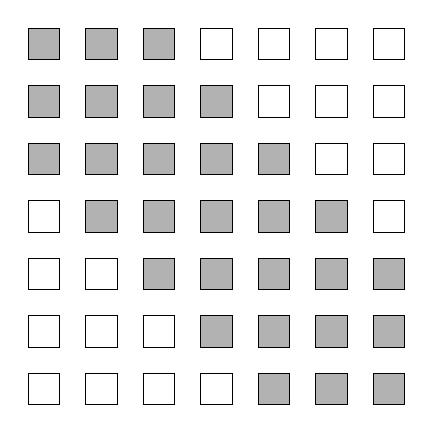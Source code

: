 [
	block/.style={align=center,draw=black,inner sep=2mm,fill=black!30!white,
	minimum width=0.7,minimum height=0.7},
	zeroblock/.style={block,fill=white},
]
\newcommand{\blkdist}{0.73}

\foreach \x in {0,1,2}
  \node[block] at ($(\blkdist*\x, -\blkdist*0)$) {};
\foreach \x in {3,4,5,6}
  \node[zeroblock] at ($(\blkdist*\x, -\blkdist*0)$) {};

\foreach \x in {0,1,2,3}
  \node[block] at ($(\blkdist*\x, -\blkdist*1)$) {};
\foreach \x in {4,5,6}
  \node[zeroblock] at ($(\blkdist*\x, -\blkdist*1)$) {};

\foreach \x in {0,1,2,3,4}
  \node[block] at ($(\blkdist*\x, -\blkdist*2)$) {};
\foreach \x in {5,6}
  \node[zeroblock] at ($(\blkdist*\x, -\blkdist*2)$) {};

\foreach \x in {1,2,3,4,5}
  \node[block] at ($(\blkdist*\x, -\blkdist*3)$) {};
\foreach \x in {0,6}
  \node[zeroblock] at ($(\blkdist*\x, -\blkdist*3)$) {};

\foreach \x in {2,3,4,5,6}
  \node[block] at ($(\blkdist*\x, -\blkdist*4)$) {};
\foreach \x in {0,1}
  \node[zeroblock] at ($(\blkdist*\x, -\blkdist*4)$) {};

\foreach \x in {3,4,5,6}
  \node[block] at ($(\blkdist*\x, -\blkdist*5)$) {};
\foreach \x in {0,1,2}
  \node[zeroblock] at ($(\blkdist*\x, -\blkdist*5)$) {};

\foreach \x in {4,5,6}
  \node[block] at ($(\blkdist*\x, -\blkdist*6)$) {};
\foreach \x in {0,1,2,3}
  \node[zeroblock] at ($(\blkdist*\x, -\blkdist*6)$) {};
